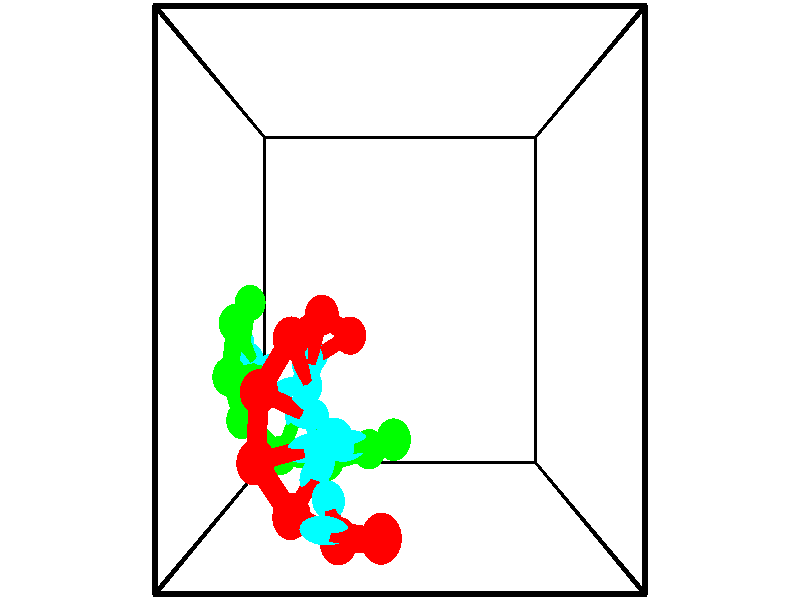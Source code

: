 // switches for output
#declare DRAW_BASES = 1; // possible values are 0, 1; only relevant for DNA ribbons
#declare DRAW_BASES_TYPE = 3; // possible values are 1, 2, 3; only relevant for DNA ribbons
#declare DRAW_FOG = 0; // set to 1 to enable fog

#include "colors.inc"

#include "transforms.inc"
background { rgb <1, 1, 1>}

#default {
   normal{
       ripples 0.25
       frequency 0.20
       turbulence 0.2
       lambda 5
   }
	finish {
		phong 0.1
		phong_size 40.
	}
}

// original window dimensions: 1024x640


// camera settings

camera {
	sky <-0, 1, 0>
	up <-0, 1, 0>
	right 1.6 * <1, 0, 0>
	location <2.5, 2.5, 11.1562>
	look_at <2.5, 2.5, 2.5>
	direction <0, 0, -8.6562>
	angle 67.0682
}


# declare cpy_camera_pos = <2.5, 2.5, 11.1562>;
# if (DRAW_FOG = 1)
fog {
	fog_type 2
	up vnormalize(cpy_camera_pos)
	color rgbt<1,1,1,0.3>
	distance 1e-5
	fog_alt 3e-3
	fog_offset 4
}
# end


// LIGHTS

# declare lum = 6;
global_settings {
	ambient_light rgb lum * <0.05, 0.05, 0.05>
	max_trace_level 15
}# declare cpy_direct_light_amount = 0.25;
light_source
{	1000 * <-1, -1, 1>,
	rgb lum * cpy_direct_light_amount
	parallel
}

light_source
{	1000 * <1, 1, -1>,
	rgb lum * cpy_direct_light_amount
	parallel
}

// strand 0

// nucleotide -1

// particle -1
sphere {
	<2.272086, 0.083629, 3.816516> 0.250000
	pigment { color rgbt <1,0,0,0> }
	no_shadow
}
cylinder {
	<1.891876, 0.159637, 3.914818>,  <1.663750, 0.205242, 3.973799>, 0.100000
	pigment { color rgbt <1,0,0,0> }
	no_shadow
}
cylinder {
	<1.891876, 0.159637, 3.914818>,  <2.272086, 0.083629, 3.816516>, 0.100000
	pigment { color rgbt <1,0,0,0> }
	no_shadow
}

// particle -1
sphere {
	<1.891876, 0.159637, 3.914818> 0.100000
	pigment { color rgbt <1,0,0,0> }
	no_shadow
}
sphere {
	0, 1
	scale<0.080000,0.200000,0.300000>
	matrix <-0.096873, 0.570341, -0.815676,
		-0.295159, -0.799127, -0.523715,
		-0.950524, 0.190020, 0.245756,
		1.606719, 0.216643, 3.988544>
	pigment { color rgbt <0,1,1,0> }
	no_shadow
}
cylinder {
	<1.697783, -0.133847, 3.241117>,  <2.272086, 0.083629, 3.816516>, 0.130000
	pigment { color rgbt <1,0,0,0> }
	no_shadow
}

// nucleotide -1

// particle -1
sphere {
	<1.697783, -0.133847, 3.241117> 0.250000
	pigment { color rgbt <1,0,0,0> }
	no_shadow
}
cylinder {
	<1.648735, 0.184570, 3.478191>,  <1.619306, 0.375621, 3.620436>, 0.100000
	pigment { color rgbt <1,0,0,0> }
	no_shadow
}
cylinder {
	<1.648735, 0.184570, 3.478191>,  <1.697783, -0.133847, 3.241117>, 0.100000
	pigment { color rgbt <1,0,0,0> }
	no_shadow
}

// particle -1
sphere {
	<1.648735, 0.184570, 3.478191> 0.100000
	pigment { color rgbt <1,0,0,0> }
	no_shadow
}
sphere {
	0, 1
	scale<0.080000,0.200000,0.300000>
	matrix <-0.167324, 0.572063, -0.802961,
		-0.978247, -0.197630, 0.063051,
		-0.122620, 0.796044, 0.592687,
		1.611949, 0.423384, 3.655998>
	pigment { color rgbt <0,1,1,0> }
	no_shadow
}
cylinder {
	<1.062353, 0.110281, 3.152052>,  <1.697783, -0.133847, 3.241117>, 0.130000
	pigment { color rgbt <1,0,0,0> }
	no_shadow
}

// nucleotide -1

// particle -1
sphere {
	<1.062353, 0.110281, 3.152052> 0.250000
	pigment { color rgbt <1,0,0,0> }
	no_shadow
}
cylinder {
	<1.273655, 0.424286, 3.281483>,  <1.400436, 0.612689, 3.359141>, 0.100000
	pigment { color rgbt <1,0,0,0> }
	no_shadow
}
cylinder {
	<1.273655, 0.424286, 3.281483>,  <1.062353, 0.110281, 3.152052>, 0.100000
	pigment { color rgbt <1,0,0,0> }
	no_shadow
}

// particle -1
sphere {
	<1.273655, 0.424286, 3.281483> 0.100000
	pigment { color rgbt <1,0,0,0> }
	no_shadow
}
sphere {
	0, 1
	scale<0.080000,0.200000,0.300000>
	matrix <-0.257392, 0.511209, -0.820009,
		-0.809132, 0.349888, 0.472105,
		0.528256, 0.785012, 0.323577,
		1.432132, 0.659789, 3.378556>
	pigment { color rgbt <0,1,1,0> }
	no_shadow
}
cylinder {
	<0.591792, 0.712293, 3.166240>,  <1.062353, 0.110281, 3.152052>, 0.130000
	pigment { color rgbt <1,0,0,0> }
	no_shadow
}

// nucleotide -1

// particle -1
sphere {
	<0.591792, 0.712293, 3.166240> 0.250000
	pigment { color rgbt <1,0,0,0> }
	no_shadow
}
cylinder {
	<0.978485, 0.787632, 3.097012>,  <1.210501, 0.832836, 3.055474>, 0.100000
	pigment { color rgbt <1,0,0,0> }
	no_shadow
}
cylinder {
	<0.978485, 0.787632, 3.097012>,  <0.591792, 0.712293, 3.166240>, 0.100000
	pigment { color rgbt <1,0,0,0> }
	no_shadow
}

// particle -1
sphere {
	<0.978485, 0.787632, 3.097012> 0.100000
	pigment { color rgbt <1,0,0,0> }
	no_shadow
}
sphere {
	0, 1
	scale<0.080000,0.200000,0.300000>
	matrix <-0.246554, 0.505946, -0.826577,
		-0.068119, 0.841750, 0.535553,
		0.966732, 0.188348, -0.173072,
		1.268505, 0.844136, 3.045090>
	pigment { color rgbt <0,1,1,0> }
	no_shadow
}
cylinder {
	<0.606910, 1.476196, 3.051314>,  <0.591792, 0.712293, 3.166240>, 0.130000
	pigment { color rgbt <1,0,0,0> }
	no_shadow
}

// nucleotide -1

// particle -1
sphere {
	<0.606910, 1.476196, 3.051314> 0.250000
	pigment { color rgbt <1,0,0,0> }
	no_shadow
}
cylinder {
	<0.926601, 1.311714, 2.875977>,  <1.118416, 1.213025, 2.770774>, 0.100000
	pigment { color rgbt <1,0,0,0> }
	no_shadow
}
cylinder {
	<0.926601, 1.311714, 2.875977>,  <0.606910, 1.476196, 3.051314>, 0.100000
	pigment { color rgbt <1,0,0,0> }
	no_shadow
}

// particle -1
sphere {
	<0.926601, 1.311714, 2.875977> 0.100000
	pigment { color rgbt <1,0,0,0> }
	no_shadow
}
sphere {
	0, 1
	scale<0.080000,0.200000,0.300000>
	matrix <-0.264332, 0.414516, -0.870807,
		0.539779, 0.811842, 0.222599,
		0.799229, -0.411204, -0.438343,
		1.166370, 1.188353, 2.744473>
	pigment { color rgbt <0,1,1,0> }
	no_shadow
}
cylinder {
	<0.994464, 2.059926, 2.812314>,  <0.606910, 1.476196, 3.051314>, 0.130000
	pigment { color rgbt <1,0,0,0> }
	no_shadow
}

// nucleotide -1

// particle -1
sphere {
	<0.994464, 2.059926, 2.812314> 0.250000
	pigment { color rgbt <1,0,0,0> }
	no_shadow
}
cylinder {
	<1.093227, 1.736095, 2.599289>,  <1.152485, 1.541797, 2.471474>, 0.100000
	pigment { color rgbt <1,0,0,0> }
	no_shadow
}
cylinder {
	<1.093227, 1.736095, 2.599289>,  <0.994464, 2.059926, 2.812314>, 0.100000
	pigment { color rgbt <1,0,0,0> }
	no_shadow
}

// particle -1
sphere {
	<1.093227, 1.736095, 2.599289> 0.100000
	pigment { color rgbt <1,0,0,0> }
	no_shadow
}
sphere {
	0, 1
	scale<0.080000,0.200000,0.300000>
	matrix <-0.369532, 0.429388, -0.824059,
		0.895814, 0.400266, -0.193144,
		0.246909, -0.809576, -0.532563,
		1.167300, 1.493223, 2.439520>
	pigment { color rgbt <0,1,1,0> }
	no_shadow
}
cylinder {
	<1.343902, 2.314929, 2.226308>,  <0.994464, 2.059926, 2.812314>, 0.130000
	pigment { color rgbt <1,0,0,0> }
	no_shadow
}

// nucleotide -1

// particle -1
sphere {
	<1.343902, 2.314929, 2.226308> 0.250000
	pigment { color rgbt <1,0,0,0> }
	no_shadow
}
cylinder {
	<1.223038, 1.947155, 2.125641>,  <1.150519, 1.726490, 2.065241>, 0.100000
	pigment { color rgbt <1,0,0,0> }
	no_shadow
}
cylinder {
	<1.223038, 1.947155, 2.125641>,  <1.343902, 2.314929, 2.226308>, 0.100000
	pigment { color rgbt <1,0,0,0> }
	no_shadow
}

// particle -1
sphere {
	<1.223038, 1.947155, 2.125641> 0.100000
	pigment { color rgbt <1,0,0,0> }
	no_shadow
}
sphere {
	0, 1
	scale<0.080000,0.200000,0.300000>
	matrix <-0.316708, 0.345839, -0.883228,
		0.899107, -0.187172, -0.395692,
		-0.302162, -0.919436, -0.251668,
		1.132389, 1.671324, 2.050141>
	pigment { color rgbt <0,1,1,0> }
	no_shadow
}
cylinder {
	<1.715219, 2.031420, 1.642197>,  <1.343902, 2.314929, 2.226308>, 0.130000
	pigment { color rgbt <1,0,0,0> }
	no_shadow
}

// nucleotide -1

// particle -1
sphere {
	<1.715219, 2.031420, 1.642197> 0.250000
	pigment { color rgbt <1,0,0,0> }
	no_shadow
}
cylinder {
	<1.359886, 1.849655, 1.668655>,  <1.146686, 1.740597, 1.684530>, 0.100000
	pigment { color rgbt <1,0,0,0> }
	no_shadow
}
cylinder {
	<1.359886, 1.849655, 1.668655>,  <1.715219, 2.031420, 1.642197>, 0.100000
	pigment { color rgbt <1,0,0,0> }
	no_shadow
}

// particle -1
sphere {
	<1.359886, 1.849655, 1.668655> 0.100000
	pigment { color rgbt <1,0,0,0> }
	no_shadow
}
sphere {
	0, 1
	scale<0.080000,0.200000,0.300000>
	matrix <-0.198695, 0.250509, -0.947505,
		0.413987, -0.854842, -0.312825,
		-0.888332, -0.454412, 0.066145,
		1.093386, 1.713332, 1.688499>
	pigment { color rgbt <0,1,1,0> }
	no_shadow
}
// strand 1

// nucleotide -1

// particle -1
sphere {
	<-0.005936, 2.461388, 1.056269> 0.250000
	pigment { color rgbt <0,1,0,0> }
	no_shadow
}
cylinder {
	<-0.093121, 2.079536, 0.975101>,  <-0.145432, 1.850425, 0.926401>, 0.100000
	pigment { color rgbt <0,1,0,0> }
	no_shadow
}
cylinder {
	<-0.093121, 2.079536, 0.975101>,  <-0.005936, 2.461388, 1.056269>, 0.100000
	pigment { color rgbt <0,1,0,0> }
	no_shadow
}

// particle -1
sphere {
	<-0.093121, 2.079536, 0.975101> 0.100000
	pigment { color rgbt <0,1,0,0> }
	no_shadow
}
sphere {
	0, 1
	scale<0.080000,0.200000,0.300000>
	matrix <0.663478, -0.297419, 0.686541,
		-0.715744, 0.015009, 0.698201,
		-0.217962, -0.954629, -0.202918,
		-0.158510, 1.793148, 0.914226>
	pigment { color rgbt <0,1,1,0> }
	no_shadow
}
cylinder {
	<-0.085679, 2.198748, 1.677278>,  <-0.005936, 2.461388, 1.056269>, 0.130000
	pigment { color rgbt <0,1,0,0> }
	no_shadow
}

// nucleotide -1

// particle -1
sphere {
	<-0.085679, 2.198748, 1.677278> 0.250000
	pigment { color rgbt <0,1,0,0> }
	no_shadow
}
cylinder {
	<0.007855, 1.893929, 1.435749>,  <0.063976, 1.711037, 1.290831>, 0.100000
	pigment { color rgbt <0,1,0,0> }
	no_shadow
}
cylinder {
	<0.007855, 1.893929, 1.435749>,  <-0.085679, 2.198748, 1.677278>, 0.100000
	pigment { color rgbt <0,1,0,0> }
	no_shadow
}

// particle -1
sphere {
	<0.007855, 1.893929, 1.435749> 0.100000
	pigment { color rgbt <0,1,0,0> }
	no_shadow
}
sphere {
	0, 1
	scale<0.080000,0.200000,0.300000>
	matrix <0.709746, -0.290671, 0.641693,
		-0.664516, -0.578612, 0.472892,
		0.233836, -0.762049, -0.603823,
		0.078006, 1.665314, 1.254602>
	pigment { color rgbt <0,1,1,0> }
	no_shadow
}
cylinder {
	<-0.091344, 1.533349, 1.982648>,  <-0.085679, 2.198748, 1.677278>, 0.130000
	pigment { color rgbt <0,1,0,0> }
	no_shadow
}

// nucleotide -1

// particle -1
sphere {
	<-0.091344, 1.533349, 1.982648> 0.250000
	pigment { color rgbt <0,1,0,0> }
	no_shadow
}
cylinder {
	<0.191640, 1.571899, 1.702587>,  <0.361430, 1.595030, 1.534551>, 0.100000
	pigment { color rgbt <0,1,0,0> }
	no_shadow
}
cylinder {
	<0.191640, 1.571899, 1.702587>,  <-0.091344, 1.533349, 1.982648>, 0.100000
	pigment { color rgbt <0,1,0,0> }
	no_shadow
}

// particle -1
sphere {
	<0.191640, 1.571899, 1.702587> 0.100000
	pigment { color rgbt <0,1,0,0> }
	no_shadow
}
sphere {
	0, 1
	scale<0.080000,0.200000,0.300000>
	matrix <0.684281, -0.341230, 0.644454,
		-0.176803, -0.935026, -0.307355,
		0.707460, 0.096376, -0.700151,
		0.403878, 1.600812, 1.492542>
	pigment { color rgbt <0,1,1,0> }
	no_shadow
}
cylinder {
	<0.042592, 0.941544, 1.719081>,  <-0.091344, 1.533349, 1.982648>, 0.130000
	pigment { color rgbt <0,1,0,0> }
	no_shadow
}

// nucleotide -1

// particle -1
sphere {
	<0.042592, 0.941544, 1.719081> 0.250000
	pigment { color rgbt <0,1,0,0> }
	no_shadow
}
cylinder {
	<0.386042, 1.146484, 1.712624>,  <0.592111, 1.269449, 1.708749>, 0.100000
	pigment { color rgbt <0,1,0,0> }
	no_shadow
}
cylinder {
	<0.386042, 1.146484, 1.712624>,  <0.042592, 0.941544, 1.719081>, 0.100000
	pigment { color rgbt <0,1,0,0> }
	no_shadow
}

// particle -1
sphere {
	<0.386042, 1.146484, 1.712624> 0.100000
	pigment { color rgbt <0,1,0,0> }
	no_shadow
}
sphere {
	0, 1
	scale<0.080000,0.200000,0.300000>
	matrix <0.388475, -0.629831, 0.672606,
		0.334443, -0.583787, -0.739824,
		0.858624, 0.512352, -0.016144,
		0.643629, 1.300190, 1.707780>
	pigment { color rgbt <0,1,1,0> }
	no_shadow
}
cylinder {
	<0.653740, 0.492231, 1.781672>,  <0.042592, 0.941544, 1.719081>, 0.130000
	pigment { color rgbt <0,1,0,0> }
	no_shadow
}

// nucleotide -1

// particle -1
sphere {
	<0.653740, 0.492231, 1.781672> 0.250000
	pigment { color rgbt <0,1,0,0> }
	no_shadow
}
cylinder {
	<0.823113, 0.848289, 1.849018>,  <0.924737, 1.061924, 1.889426>, 0.100000
	pigment { color rgbt <0,1,0,0> }
	no_shadow
}
cylinder {
	<0.823113, 0.848289, 1.849018>,  <0.653740, 0.492231, 1.781672>, 0.100000
	pigment { color rgbt <0,1,0,0> }
	no_shadow
}

// particle -1
sphere {
	<0.823113, 0.848289, 1.849018> 0.100000
	pigment { color rgbt <0,1,0,0> }
	no_shadow
}
sphere {
	0, 1
	scale<0.080000,0.200000,0.300000>
	matrix <0.550902, -0.400542, 0.732170,
		0.719175, -0.217272, -0.659985,
		0.423432, 0.890145, 0.168364,
		0.950143, 1.115333, 1.899527>
	pigment { color rgbt <0,1,1,0> }
	no_shadow
}
cylinder {
	<1.369770, 0.407985, 1.763598>,  <0.653740, 0.492231, 1.781672>, 0.130000
	pigment { color rgbt <0,1,0,0> }
	no_shadow
}

// nucleotide -1

// particle -1
sphere {
	<1.369770, 0.407985, 1.763598> 0.250000
	pigment { color rgbt <0,1,0,0> }
	no_shadow
}
cylinder {
	<1.305615, 0.747162, 1.965694>,  <1.267122, 0.950668, 2.086952>, 0.100000
	pigment { color rgbt <0,1,0,0> }
	no_shadow
}
cylinder {
	<1.305615, 0.747162, 1.965694>,  <1.369770, 0.407985, 1.763598>, 0.100000
	pigment { color rgbt <0,1,0,0> }
	no_shadow
}

// particle -1
sphere {
	<1.305615, 0.747162, 1.965694> 0.100000
	pigment { color rgbt <0,1,0,0> }
	no_shadow
}
sphere {
	0, 1
	scale<0.080000,0.200000,0.300000>
	matrix <0.569219, -0.338722, 0.749171,
		0.806390, 0.407751, -0.428338,
		-0.160387, 0.847942, 0.505242,
		1.257499, 1.001545, 2.117267>
	pigment { color rgbt <0,1,1,0> }
	no_shadow
}
cylinder {
	<2.032042, 0.616972, 2.011408>,  <1.369770, 0.407985, 1.763598>, 0.130000
	pigment { color rgbt <0,1,0,0> }
	no_shadow
}

// nucleotide -1

// particle -1
sphere {
	<2.032042, 0.616972, 2.011408> 0.250000
	pigment { color rgbt <0,1,0,0> }
	no_shadow
}
cylinder {
	<1.758447, 0.777321, 2.255199>,  <1.594291, 0.873530, 2.401474>, 0.100000
	pigment { color rgbt <0,1,0,0> }
	no_shadow
}
cylinder {
	<1.758447, 0.777321, 2.255199>,  <2.032042, 0.616972, 2.011408>, 0.100000
	pigment { color rgbt <0,1,0,0> }
	no_shadow
}

// particle -1
sphere {
	<1.758447, 0.777321, 2.255199> 0.100000
	pigment { color rgbt <0,1,0,0> }
	no_shadow
}
sphere {
	0, 1
	scale<0.080000,0.200000,0.300000>
	matrix <0.447044, -0.429886, 0.784442,
		0.576467, 0.809012, 0.114829,
		-0.683987, 0.400871, 0.609479,
		1.553251, 0.897582, 2.438043>
	pigment { color rgbt <0,1,1,0> }
	no_shadow
}
cylinder {
	<2.407363, 0.827166, 2.473156>,  <2.032042, 0.616972, 2.011408>, 0.130000
	pigment { color rgbt <0,1,0,0> }
	no_shadow
}

// nucleotide -1

// particle -1
sphere {
	<2.407363, 0.827166, 2.473156> 0.250000
	pigment { color rgbt <0,1,0,0> }
	no_shadow
}
cylinder {
	<2.047079, 0.817039, 2.646629>,  <1.830909, 0.810964, 2.750713>, 0.100000
	pigment { color rgbt <0,1,0,0> }
	no_shadow
}
cylinder {
	<2.047079, 0.817039, 2.646629>,  <2.407363, 0.827166, 2.473156>, 0.100000
	pigment { color rgbt <0,1,0,0> }
	no_shadow
}

// particle -1
sphere {
	<2.047079, 0.817039, 2.646629> 0.100000
	pigment { color rgbt <0,1,0,0> }
	no_shadow
}
sphere {
	0, 1
	scale<0.080000,0.200000,0.300000>
	matrix <0.415087, -0.344668, 0.841966,
		0.128162, 0.938383, 0.320955,
		-0.900709, -0.025316, 0.433684,
		1.776866, 0.809445, 2.776735>
	pigment { color rgbt <0,1,1,0> }
	no_shadow
}
// box output
cylinder {
	<0.000000, 0.000000, 0.000000>,  <5.000000, 0.000000, 0.000000>, 0.025000
	pigment { color rgbt <0,0,0,0> }
	no_shadow
}
cylinder {
	<0.000000, 0.000000, 0.000000>,  <0.000000, 5.000000, 0.000000>, 0.025000
	pigment { color rgbt <0,0,0,0> }
	no_shadow
}
cylinder {
	<0.000000, 0.000000, 0.000000>,  <0.000000, 0.000000, 5.000000>, 0.025000
	pigment { color rgbt <0,0,0,0> }
	no_shadow
}
cylinder {
	<5.000000, 5.000000, 5.000000>,  <0.000000, 5.000000, 5.000000>, 0.025000
	pigment { color rgbt <0,0,0,0> }
	no_shadow
}
cylinder {
	<5.000000, 5.000000, 5.000000>,  <5.000000, 0.000000, 5.000000>, 0.025000
	pigment { color rgbt <0,0,0,0> }
	no_shadow
}
cylinder {
	<5.000000, 5.000000, 5.000000>,  <5.000000, 5.000000, 0.000000>, 0.025000
	pigment { color rgbt <0,0,0,0> }
	no_shadow
}
cylinder {
	<0.000000, 0.000000, 5.000000>,  <0.000000, 5.000000, 5.000000>, 0.025000
	pigment { color rgbt <0,0,0,0> }
	no_shadow
}
cylinder {
	<0.000000, 0.000000, 5.000000>,  <5.000000, 0.000000, 5.000000>, 0.025000
	pigment { color rgbt <0,0,0,0> }
	no_shadow
}
cylinder {
	<5.000000, 5.000000, 0.000000>,  <0.000000, 5.000000, 0.000000>, 0.025000
	pigment { color rgbt <0,0,0,0> }
	no_shadow
}
cylinder {
	<5.000000, 5.000000, 0.000000>,  <5.000000, 0.000000, 0.000000>, 0.025000
	pigment { color rgbt <0,0,0,0> }
	no_shadow
}
cylinder {
	<5.000000, 0.000000, 5.000000>,  <5.000000, 0.000000, 0.000000>, 0.025000
	pigment { color rgbt <0,0,0,0> }
	no_shadow
}
cylinder {
	<0.000000, 5.000000, 0.000000>,  <0.000000, 5.000000, 5.000000>, 0.025000
	pigment { color rgbt <0,0,0,0> }
	no_shadow
}
// end of box output
